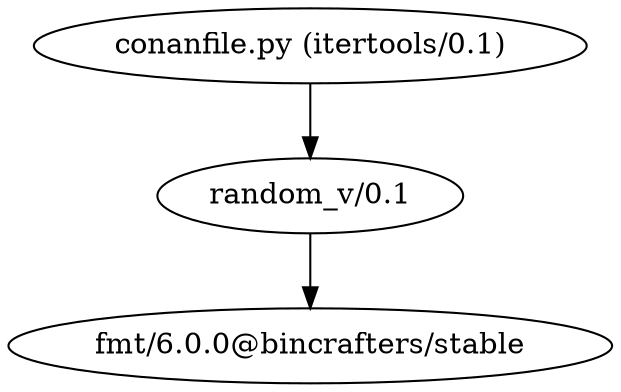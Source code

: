 digraph {
    "random_v/0.1" -> {"fmt/6.0.0@bincrafters/stable"}
    "conanfile.py (itertools/0.1)" -> {"random_v/0.1"}
}
